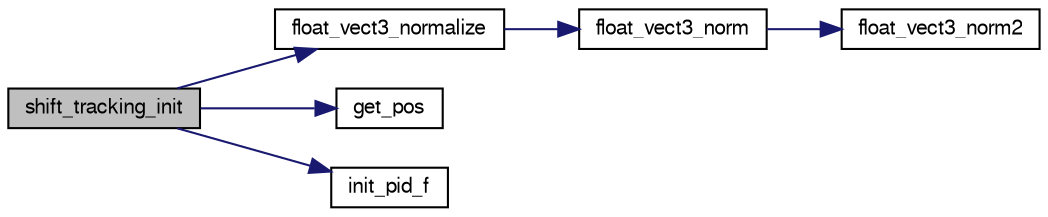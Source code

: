 digraph "shift_tracking_init"
{
  edge [fontname="FreeSans",fontsize="10",labelfontname="FreeSans",labelfontsize="10"];
  node [fontname="FreeSans",fontsize="10",shape=record];
  rankdir="LR";
  Node1 [label="shift_tracking_init",height=0.2,width=0.4,color="black", fillcolor="grey75", style="filled", fontcolor="black"];
  Node1 -> Node2 [color="midnightblue",fontsize="10",style="solid",fontname="FreeSans"];
  Node2 [label="float_vect3_normalize",height=0.2,width=0.4,color="black", fillcolor="white", style="filled",URL="$group__math__algebra__float.html#gaf08320455a290ed351f2a516473a89db",tooltip="normalize 3D vector in place "];
  Node2 -> Node3 [color="midnightblue",fontsize="10",style="solid",fontname="FreeSans"];
  Node3 [label="float_vect3_norm",height=0.2,width=0.4,color="black", fillcolor="white", style="filled",URL="$group__math__algebra__float.html#gad33d6e2c6bf00d660031e57fb3675666"];
  Node3 -> Node4 [color="midnightblue",fontsize="10",style="solid",fontname="FreeSans"];
  Node4 [label="float_vect3_norm2",height=0.2,width=0.4,color="black", fillcolor="white", style="filled",URL="$group__math__algebra__float.html#gaf0812637c58834d3baff5cd82fa220d2"];
  Node1 -> Node5 [color="midnightblue",fontsize="10",style="solid",fontname="FreeSans"];
  Node5 [label="get_pos",height=0.2,width=0.4,color="black", fillcolor="white", style="filled",URL="$shift__tracking_8c.html#a1ef26dbc75fda9aaebbdbc8920582e8c"];
  Node1 -> Node6 [color="midnightblue",fontsize="10",style="solid",fontname="FreeSans"];
  Node6 [label="init_pid_f",height=0.2,width=0.4,color="black", fillcolor="white", style="filled",URL="$pid_8h.html#adb3596254d64d6ac10f4690607e97c15"];
}
